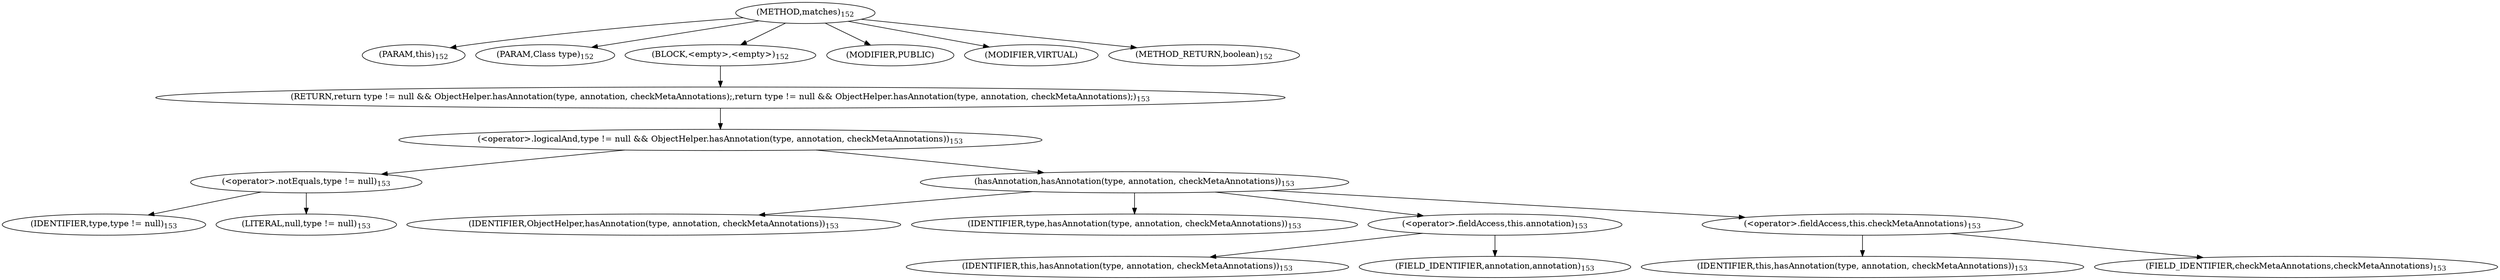 digraph "matches" {  
"184" [label = <(METHOD,matches)<SUB>152</SUB>> ]
"185" [label = <(PARAM,this)<SUB>152</SUB>> ]
"186" [label = <(PARAM,Class type)<SUB>152</SUB>> ]
"187" [label = <(BLOCK,&lt;empty&gt;,&lt;empty&gt;)<SUB>152</SUB>> ]
"188" [label = <(RETURN,return type != null &amp;&amp; ObjectHelper.hasAnnotation(type, annotation, checkMetaAnnotations);,return type != null &amp;&amp; ObjectHelper.hasAnnotation(type, annotation, checkMetaAnnotations);)<SUB>153</SUB>> ]
"189" [label = <(&lt;operator&gt;.logicalAnd,type != null &amp;&amp; ObjectHelper.hasAnnotation(type, annotation, checkMetaAnnotations))<SUB>153</SUB>> ]
"190" [label = <(&lt;operator&gt;.notEquals,type != null)<SUB>153</SUB>> ]
"191" [label = <(IDENTIFIER,type,type != null)<SUB>153</SUB>> ]
"192" [label = <(LITERAL,null,type != null)<SUB>153</SUB>> ]
"193" [label = <(hasAnnotation,hasAnnotation(type, annotation, checkMetaAnnotations))<SUB>153</SUB>> ]
"194" [label = <(IDENTIFIER,ObjectHelper,hasAnnotation(type, annotation, checkMetaAnnotations))<SUB>153</SUB>> ]
"195" [label = <(IDENTIFIER,type,hasAnnotation(type, annotation, checkMetaAnnotations))<SUB>153</SUB>> ]
"196" [label = <(&lt;operator&gt;.fieldAccess,this.annotation)<SUB>153</SUB>> ]
"197" [label = <(IDENTIFIER,this,hasAnnotation(type, annotation, checkMetaAnnotations))<SUB>153</SUB>> ]
"198" [label = <(FIELD_IDENTIFIER,annotation,annotation)<SUB>153</SUB>> ]
"199" [label = <(&lt;operator&gt;.fieldAccess,this.checkMetaAnnotations)<SUB>153</SUB>> ]
"200" [label = <(IDENTIFIER,this,hasAnnotation(type, annotation, checkMetaAnnotations))<SUB>153</SUB>> ]
"201" [label = <(FIELD_IDENTIFIER,checkMetaAnnotations,checkMetaAnnotations)<SUB>153</SUB>> ]
"202" [label = <(MODIFIER,PUBLIC)> ]
"203" [label = <(MODIFIER,VIRTUAL)> ]
"204" [label = <(METHOD_RETURN,boolean)<SUB>152</SUB>> ]
  "184" -> "185" 
  "184" -> "186" 
  "184" -> "187" 
  "184" -> "202" 
  "184" -> "203" 
  "184" -> "204" 
  "187" -> "188" 
  "188" -> "189" 
  "189" -> "190" 
  "189" -> "193" 
  "190" -> "191" 
  "190" -> "192" 
  "193" -> "194" 
  "193" -> "195" 
  "193" -> "196" 
  "193" -> "199" 
  "196" -> "197" 
  "196" -> "198" 
  "199" -> "200" 
  "199" -> "201" 
}
